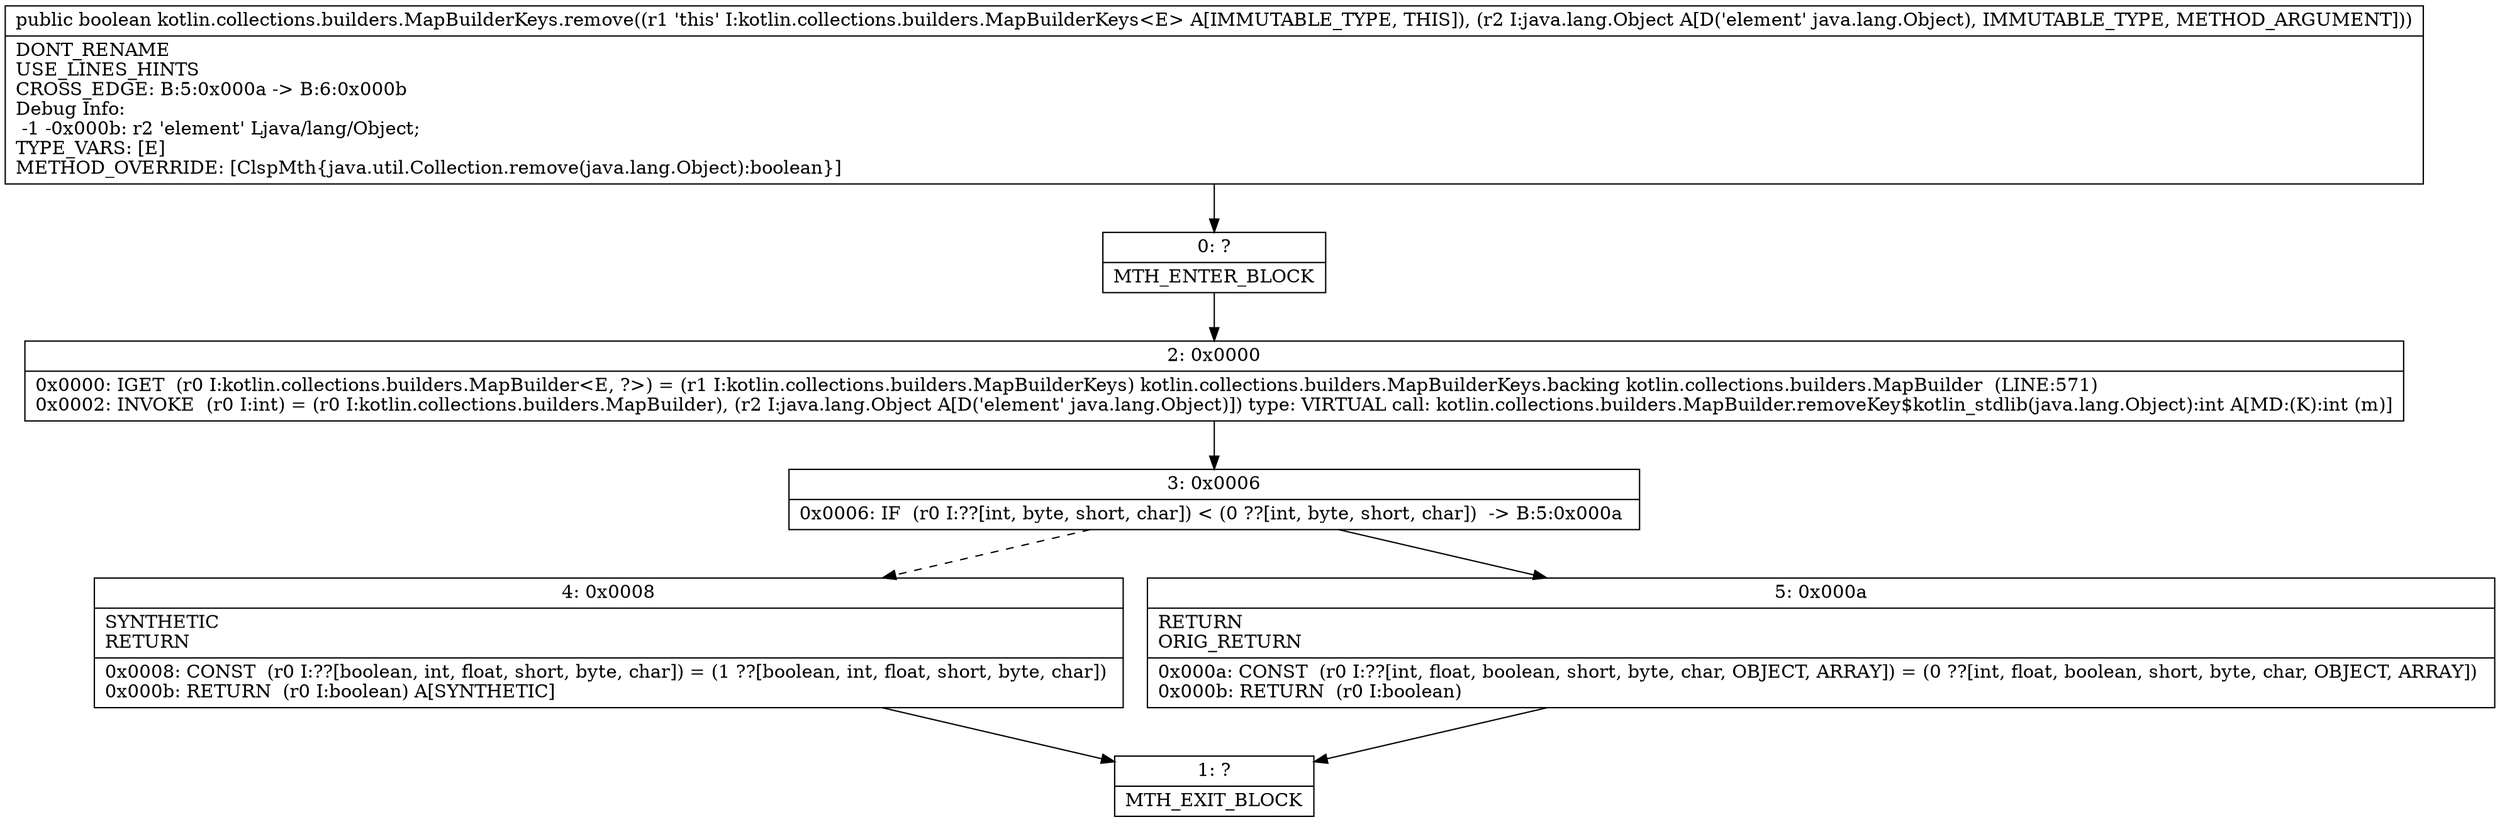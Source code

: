 digraph "CFG forkotlin.collections.builders.MapBuilderKeys.remove(Ljava\/lang\/Object;)Z" {
Node_0 [shape=record,label="{0\:\ ?|MTH_ENTER_BLOCK\l}"];
Node_2 [shape=record,label="{2\:\ 0x0000|0x0000: IGET  (r0 I:kotlin.collections.builders.MapBuilder\<E, ?\>) = (r1 I:kotlin.collections.builders.MapBuilderKeys) kotlin.collections.builders.MapBuilderKeys.backing kotlin.collections.builders.MapBuilder  (LINE:571)\l0x0002: INVOKE  (r0 I:int) = (r0 I:kotlin.collections.builders.MapBuilder), (r2 I:java.lang.Object A[D('element' java.lang.Object)]) type: VIRTUAL call: kotlin.collections.builders.MapBuilder.removeKey$kotlin_stdlib(java.lang.Object):int A[MD:(K):int (m)]\l}"];
Node_3 [shape=record,label="{3\:\ 0x0006|0x0006: IF  (r0 I:??[int, byte, short, char]) \< (0 ??[int, byte, short, char])  \-\> B:5:0x000a \l}"];
Node_4 [shape=record,label="{4\:\ 0x0008|SYNTHETIC\lRETURN\l|0x0008: CONST  (r0 I:??[boolean, int, float, short, byte, char]) = (1 ??[boolean, int, float, short, byte, char]) \l0x000b: RETURN  (r0 I:boolean) A[SYNTHETIC]\l}"];
Node_1 [shape=record,label="{1\:\ ?|MTH_EXIT_BLOCK\l}"];
Node_5 [shape=record,label="{5\:\ 0x000a|RETURN\lORIG_RETURN\l|0x000a: CONST  (r0 I:??[int, float, boolean, short, byte, char, OBJECT, ARRAY]) = (0 ??[int, float, boolean, short, byte, char, OBJECT, ARRAY]) \l0x000b: RETURN  (r0 I:boolean) \l}"];
MethodNode[shape=record,label="{public boolean kotlin.collections.builders.MapBuilderKeys.remove((r1 'this' I:kotlin.collections.builders.MapBuilderKeys\<E\> A[IMMUTABLE_TYPE, THIS]), (r2 I:java.lang.Object A[D('element' java.lang.Object), IMMUTABLE_TYPE, METHOD_ARGUMENT]))  | DONT_RENAME\lUSE_LINES_HINTS\lCROSS_EDGE: B:5:0x000a \-\> B:6:0x000b\lDebug Info:\l  \-1 \-0x000b: r2 'element' Ljava\/lang\/Object;\lTYPE_VARS: [E]\lMETHOD_OVERRIDE: [ClspMth\{java.util.Collection.remove(java.lang.Object):boolean\}]\l}"];
MethodNode -> Node_0;Node_0 -> Node_2;
Node_2 -> Node_3;
Node_3 -> Node_4[style=dashed];
Node_3 -> Node_5;
Node_4 -> Node_1;
Node_5 -> Node_1;
}

